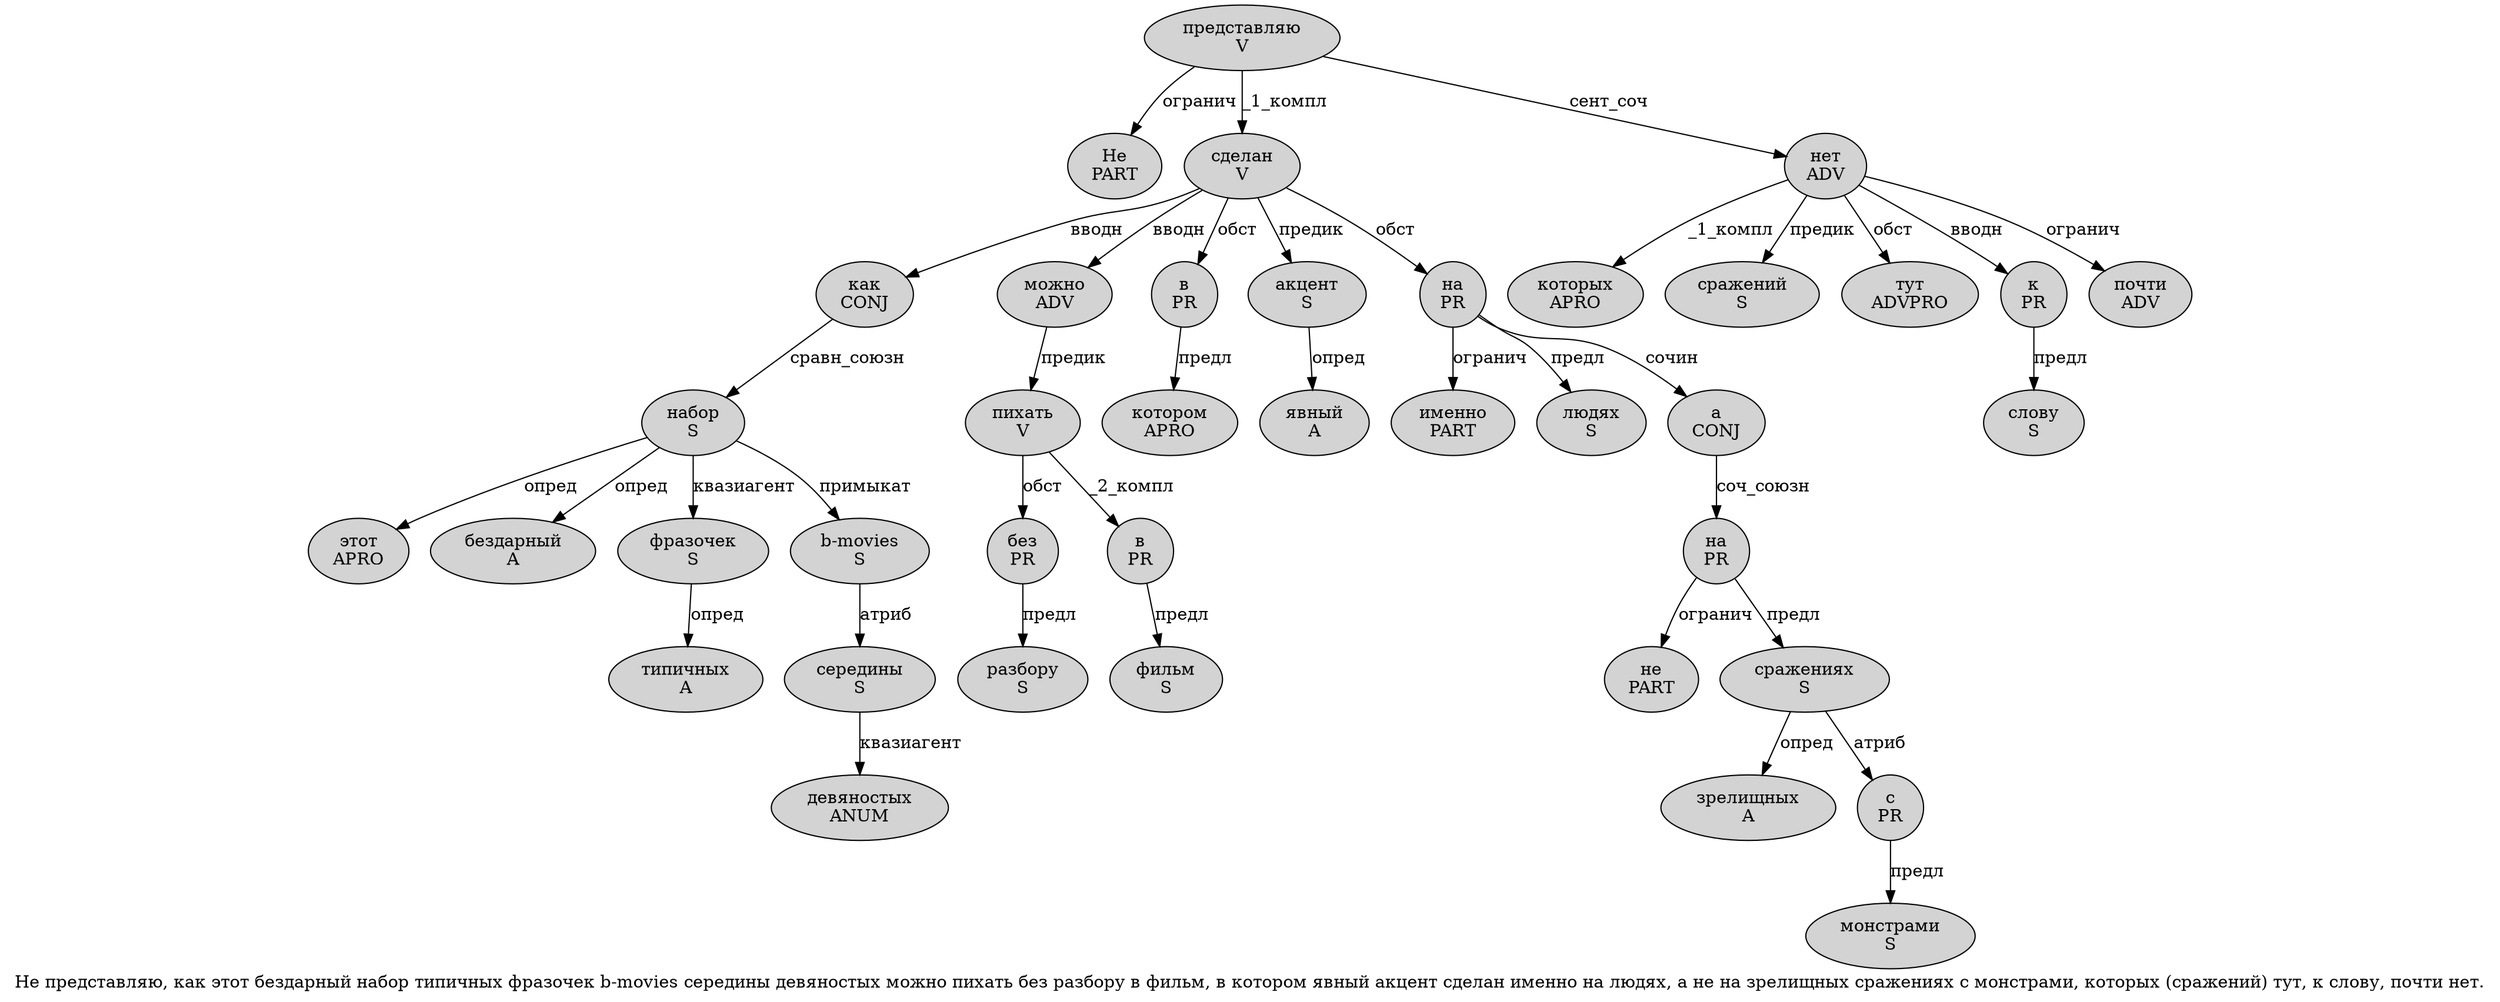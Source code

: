 digraph SENTENCE_4622 {
	graph [label="Не представляю, как этот бездарный набор типичных фразочек b-movies середины девяностых можно пихать без разбору в фильм, в котором явный акцент сделан именно на людях, а не на зрелищных сражениях с монстрами, которых (сражений) тут, к слову, почти нет."]
	node [style=filled]
		0 [label="Не
PART" color="" fillcolor=lightgray penwidth=1 shape=ellipse]
		1 [label="представляю
V" color="" fillcolor=lightgray penwidth=1 shape=ellipse]
		3 [label="как
CONJ" color="" fillcolor=lightgray penwidth=1 shape=ellipse]
		4 [label="этот
APRO" color="" fillcolor=lightgray penwidth=1 shape=ellipse]
		5 [label="бездарный
A" color="" fillcolor=lightgray penwidth=1 shape=ellipse]
		6 [label="набор
S" color="" fillcolor=lightgray penwidth=1 shape=ellipse]
		7 [label="типичных
A" color="" fillcolor=lightgray penwidth=1 shape=ellipse]
		8 [label="фразочек
S" color="" fillcolor=lightgray penwidth=1 shape=ellipse]
		9 [label="b-movies
S" color="" fillcolor=lightgray penwidth=1 shape=ellipse]
		10 [label="середины
S" color="" fillcolor=lightgray penwidth=1 shape=ellipse]
		11 [label="девяностых
ANUM" color="" fillcolor=lightgray penwidth=1 shape=ellipse]
		12 [label="можно
ADV" color="" fillcolor=lightgray penwidth=1 shape=ellipse]
		13 [label="пихать
V" color="" fillcolor=lightgray penwidth=1 shape=ellipse]
		14 [label="без
PR" color="" fillcolor=lightgray penwidth=1 shape=ellipse]
		15 [label="разбору
S" color="" fillcolor=lightgray penwidth=1 shape=ellipse]
		16 [label="в
PR" color="" fillcolor=lightgray penwidth=1 shape=ellipse]
		17 [label="фильм
S" color="" fillcolor=lightgray penwidth=1 shape=ellipse]
		19 [label="в
PR" color="" fillcolor=lightgray penwidth=1 shape=ellipse]
		20 [label="котором
APRO" color="" fillcolor=lightgray penwidth=1 shape=ellipse]
		21 [label="явный
A" color="" fillcolor=lightgray penwidth=1 shape=ellipse]
		22 [label="акцент
S" color="" fillcolor=lightgray penwidth=1 shape=ellipse]
		23 [label="сделан
V" color="" fillcolor=lightgray penwidth=1 shape=ellipse]
		24 [label="именно
PART" color="" fillcolor=lightgray penwidth=1 shape=ellipse]
		25 [label="на
PR" color="" fillcolor=lightgray penwidth=1 shape=ellipse]
		26 [label="людях
S" color="" fillcolor=lightgray penwidth=1 shape=ellipse]
		28 [label="а
CONJ" color="" fillcolor=lightgray penwidth=1 shape=ellipse]
		29 [label="не
PART" color="" fillcolor=lightgray penwidth=1 shape=ellipse]
		30 [label="на
PR" color="" fillcolor=lightgray penwidth=1 shape=ellipse]
		31 [label="зрелищных
A" color="" fillcolor=lightgray penwidth=1 shape=ellipse]
		32 [label="сражениях
S" color="" fillcolor=lightgray penwidth=1 shape=ellipse]
		33 [label="с
PR" color="" fillcolor=lightgray penwidth=1 shape=ellipse]
		34 [label="монстрами
S" color="" fillcolor=lightgray penwidth=1 shape=ellipse]
		36 [label="которых
APRO" color="" fillcolor=lightgray penwidth=1 shape=ellipse]
		38 [label="сражений
S" color="" fillcolor=lightgray penwidth=1 shape=ellipse]
		40 [label="тут
ADVPRO" color="" fillcolor=lightgray penwidth=1 shape=ellipse]
		42 [label="к
PR" color="" fillcolor=lightgray penwidth=1 shape=ellipse]
		43 [label="слову
S" color="" fillcolor=lightgray penwidth=1 shape=ellipse]
		45 [label="почти
ADV" color="" fillcolor=lightgray penwidth=1 shape=ellipse]
		46 [label="нет
ADV" color="" fillcolor=lightgray penwidth=1 shape=ellipse]
			28 -> 30 [label="соч_союзн"]
			9 -> 10 [label="атриб"]
			16 -> 17 [label="предл"]
			23 -> 3 [label="вводн"]
			23 -> 12 [label="вводн"]
			23 -> 19 [label="обст"]
			23 -> 22 [label="предик"]
			23 -> 25 [label="обст"]
			32 -> 31 [label="опред"]
			32 -> 33 [label="атриб"]
			30 -> 29 [label="огранич"]
			30 -> 32 [label="предл"]
			10 -> 11 [label="квазиагент"]
			3 -> 6 [label="сравн_союзн"]
			19 -> 20 [label="предл"]
			12 -> 13 [label="предик"]
			6 -> 4 [label="опред"]
			6 -> 5 [label="опред"]
			6 -> 8 [label="квазиагент"]
			6 -> 9 [label="примыкат"]
			22 -> 21 [label="опред"]
			8 -> 7 [label="опред"]
			46 -> 36 [label="_1_компл"]
			46 -> 38 [label="предик"]
			46 -> 40 [label="обст"]
			46 -> 42 [label="вводн"]
			46 -> 45 [label="огранич"]
			42 -> 43 [label="предл"]
			14 -> 15 [label="предл"]
			13 -> 14 [label="обст"]
			13 -> 16 [label="_2_компл"]
			33 -> 34 [label="предл"]
			1 -> 0 [label="огранич"]
			1 -> 23 [label="_1_компл"]
			1 -> 46 [label="сент_соч"]
			25 -> 24 [label="огранич"]
			25 -> 26 [label="предл"]
			25 -> 28 [label="сочин"]
}